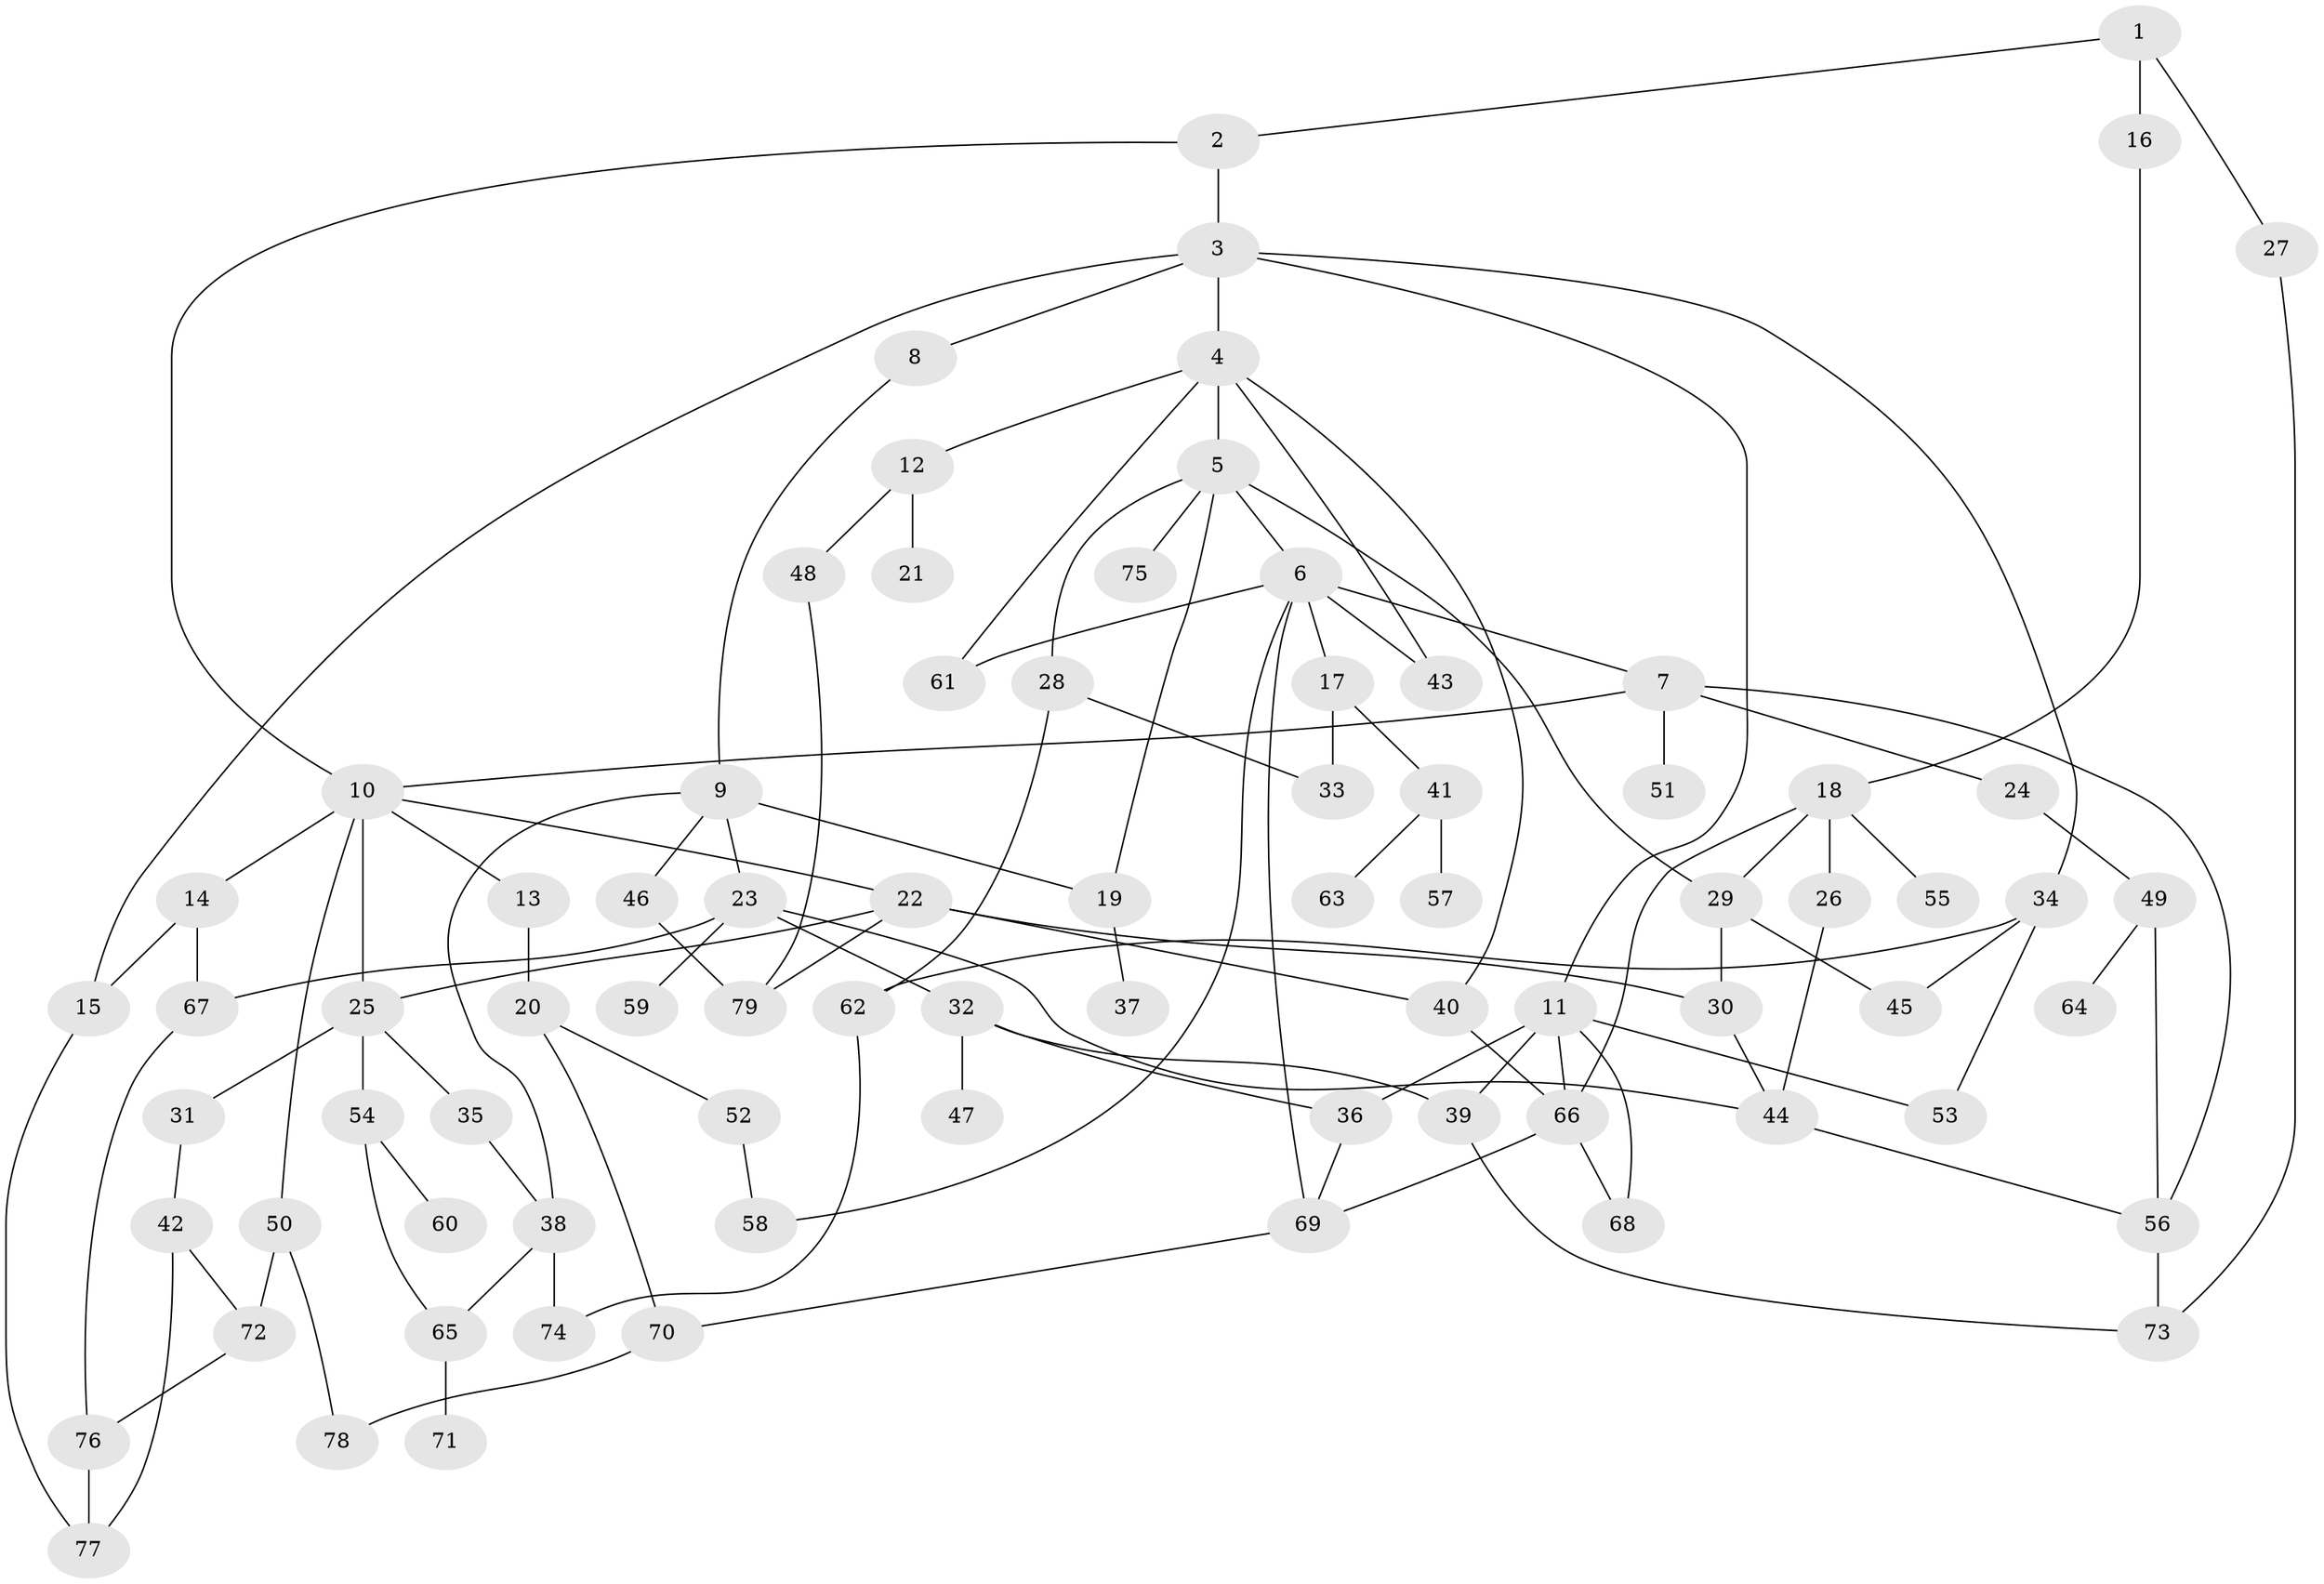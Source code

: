 // Generated by graph-tools (version 1.1) at 2025/10/02/27/25 16:10:52]
// undirected, 79 vertices, 117 edges
graph export_dot {
graph [start="1"]
  node [color=gray90,style=filled];
  1;
  2;
  3;
  4;
  5;
  6;
  7;
  8;
  9;
  10;
  11;
  12;
  13;
  14;
  15;
  16;
  17;
  18;
  19;
  20;
  21;
  22;
  23;
  24;
  25;
  26;
  27;
  28;
  29;
  30;
  31;
  32;
  33;
  34;
  35;
  36;
  37;
  38;
  39;
  40;
  41;
  42;
  43;
  44;
  45;
  46;
  47;
  48;
  49;
  50;
  51;
  52;
  53;
  54;
  55;
  56;
  57;
  58;
  59;
  60;
  61;
  62;
  63;
  64;
  65;
  66;
  67;
  68;
  69;
  70;
  71;
  72;
  73;
  74;
  75;
  76;
  77;
  78;
  79;
  1 -- 2;
  1 -- 16;
  1 -- 27;
  2 -- 3;
  2 -- 10;
  3 -- 4;
  3 -- 8;
  3 -- 11;
  3 -- 15;
  3 -- 34;
  4 -- 5;
  4 -- 12;
  4 -- 40;
  4 -- 43;
  4 -- 61;
  5 -- 6;
  5 -- 19;
  5 -- 28;
  5 -- 75;
  5 -- 29;
  6 -- 7;
  6 -- 17;
  6 -- 43;
  6 -- 61;
  6 -- 69;
  6 -- 58;
  7 -- 10;
  7 -- 24;
  7 -- 51;
  7 -- 56;
  8 -- 9;
  9 -- 23;
  9 -- 46;
  9 -- 38;
  9 -- 19;
  10 -- 13;
  10 -- 14;
  10 -- 22;
  10 -- 50;
  10 -- 25;
  11 -- 66;
  11 -- 68;
  11 -- 53;
  11 -- 36;
  11 -- 39;
  12 -- 21;
  12 -- 48;
  13 -- 20;
  14 -- 67;
  14 -- 15;
  15 -- 77;
  16 -- 18;
  17 -- 33;
  17 -- 41;
  18 -- 26;
  18 -- 29;
  18 -- 55;
  18 -- 66;
  19 -- 37;
  20 -- 52;
  20 -- 70;
  22 -- 25;
  22 -- 30;
  22 -- 40;
  22 -- 79;
  23 -- 32;
  23 -- 59;
  23 -- 67;
  23 -- 44;
  24 -- 49;
  25 -- 31;
  25 -- 35;
  25 -- 54;
  26 -- 44;
  27 -- 73;
  28 -- 62;
  28 -- 33;
  29 -- 30;
  29 -- 45;
  30 -- 44;
  31 -- 42;
  32 -- 36;
  32 -- 39;
  32 -- 47;
  34 -- 53;
  34 -- 45;
  34 -- 62;
  35 -- 38;
  36 -- 69;
  38 -- 65;
  38 -- 74;
  39 -- 73;
  40 -- 66;
  41 -- 57;
  41 -- 63;
  42 -- 72;
  42 -- 77;
  44 -- 56;
  46 -- 79;
  48 -- 79;
  49 -- 64;
  49 -- 56;
  50 -- 78;
  50 -- 72;
  52 -- 58;
  54 -- 60;
  54 -- 65;
  56 -- 73;
  62 -- 74;
  65 -- 71;
  66 -- 68;
  66 -- 69;
  67 -- 76;
  69 -- 70;
  70 -- 78;
  72 -- 76;
  76 -- 77;
}
